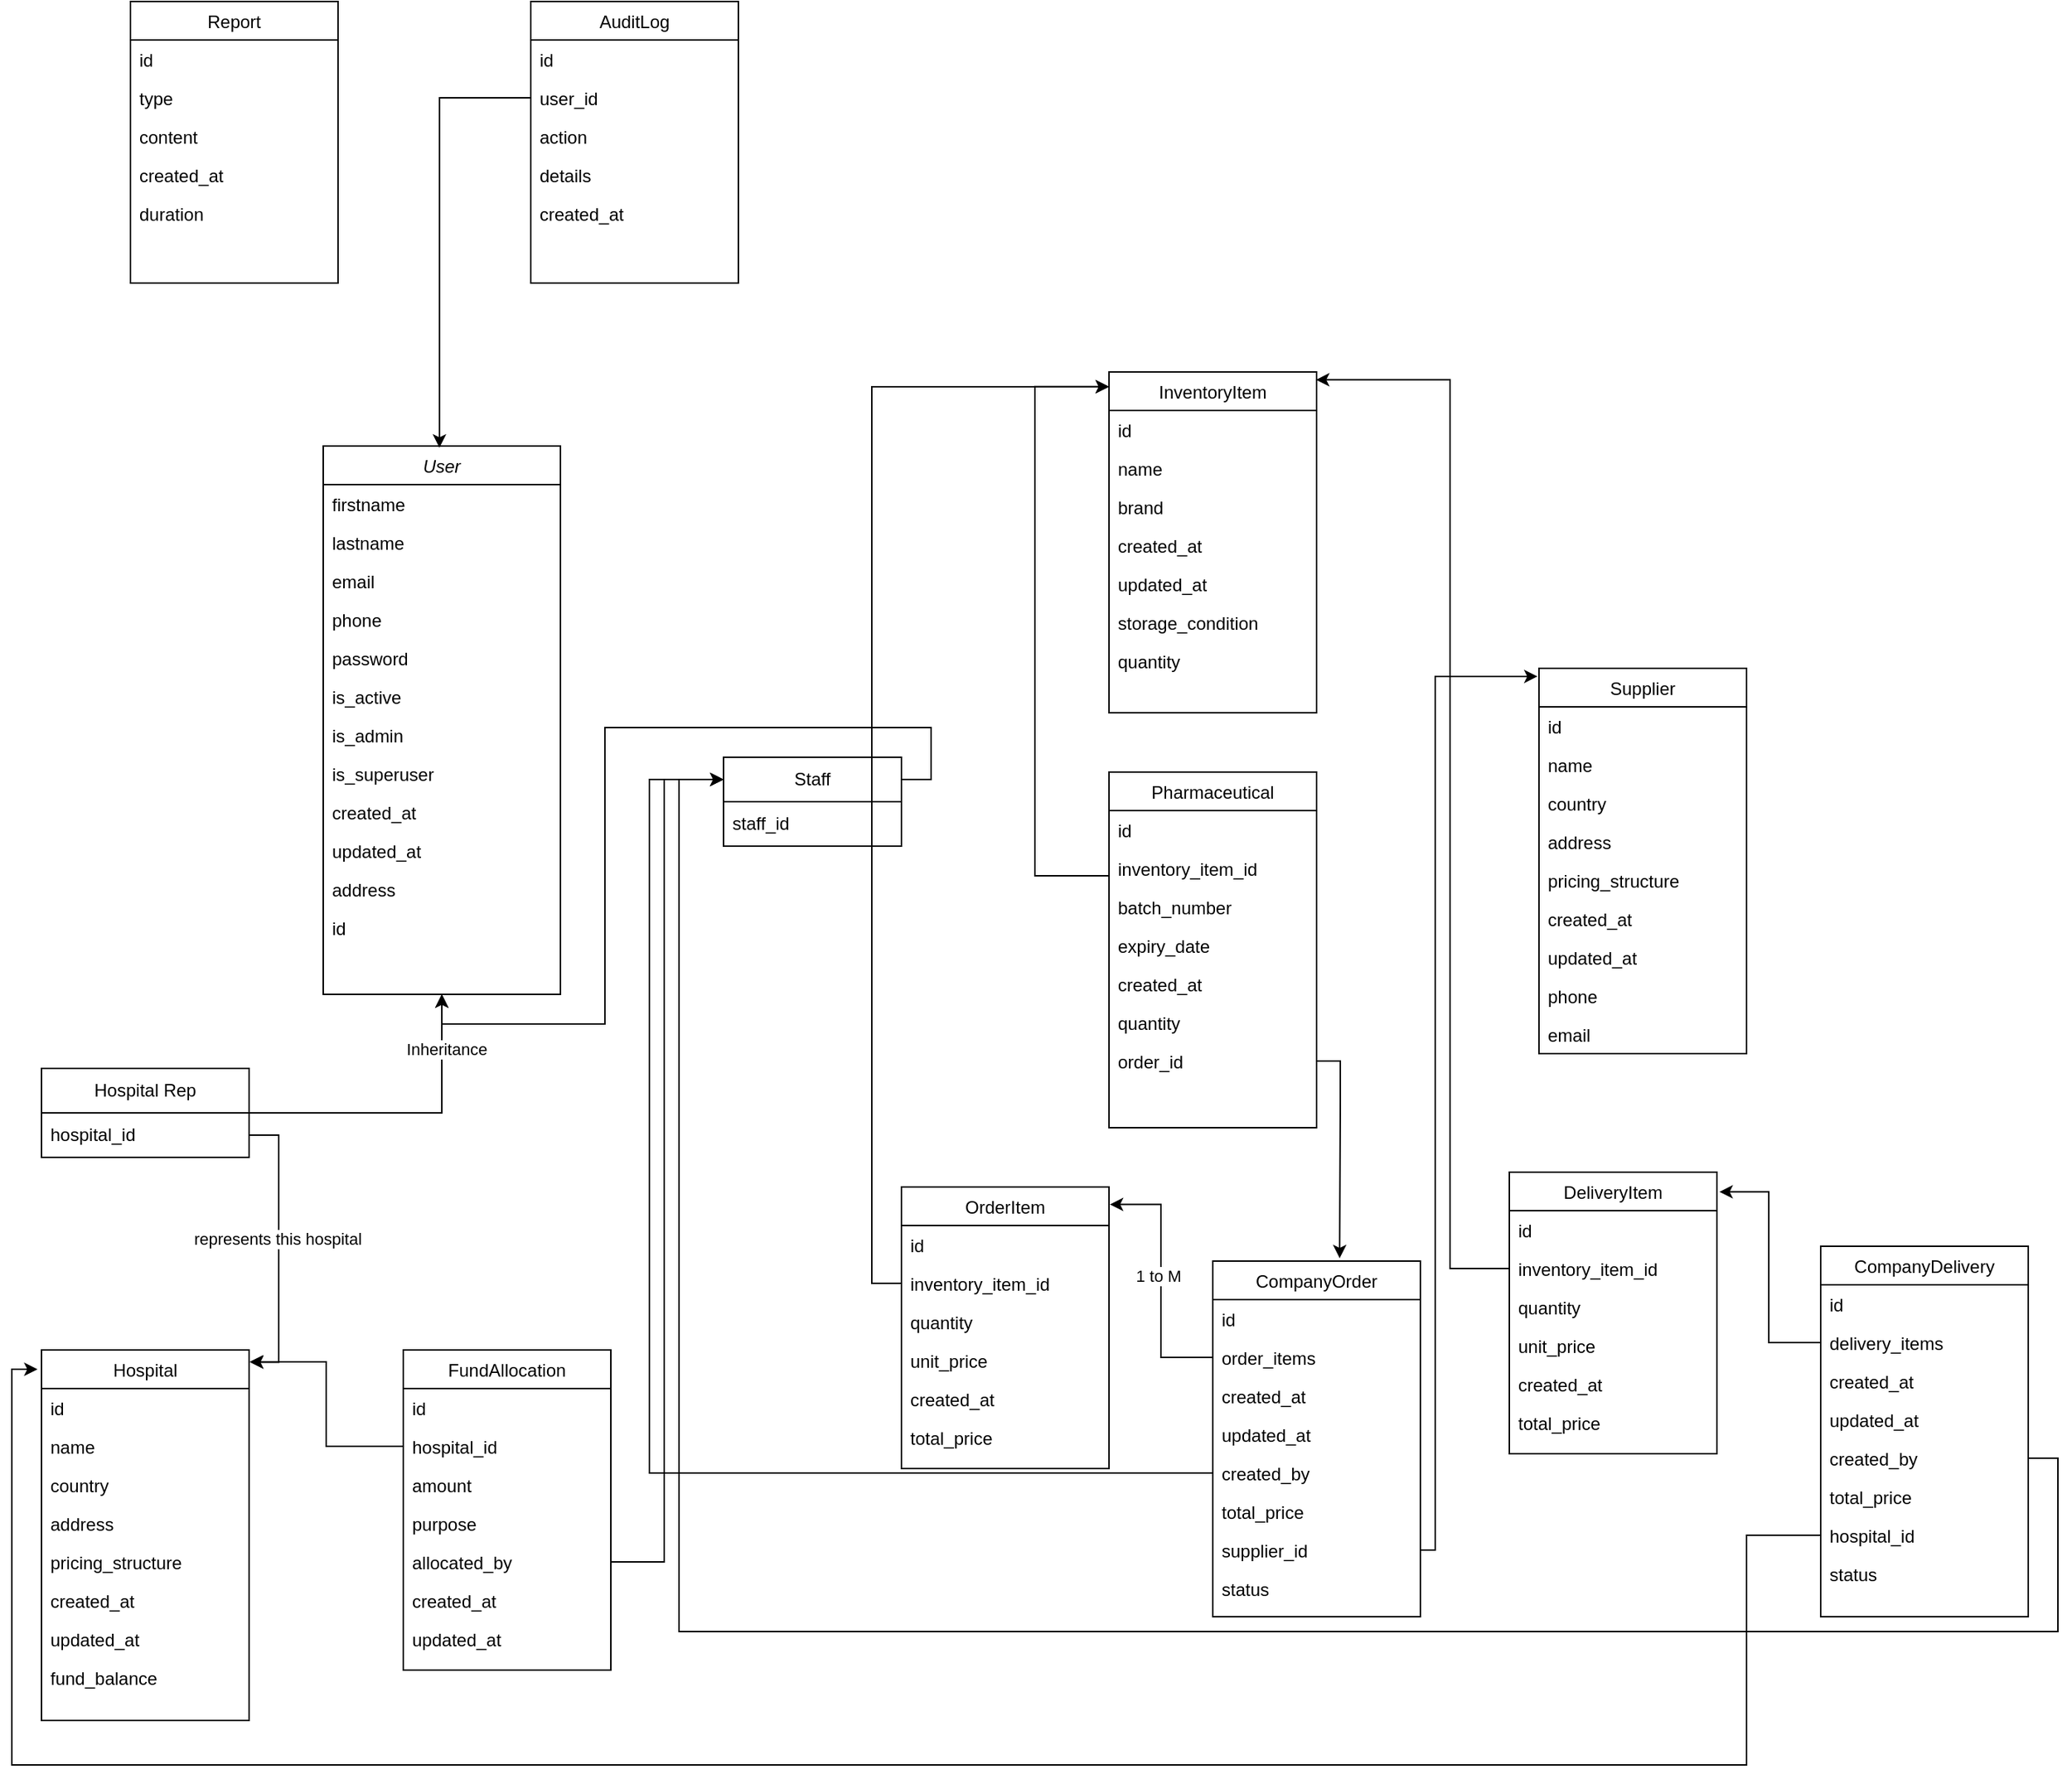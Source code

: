 <mxfile version="24.9.0">
  <diagram id="C5RBs43oDa-KdzZeNtuy" name="Page-1">
    <mxGraphModel dx="1553" dy="1991" grid="1" gridSize="10" guides="1" tooltips="1" connect="1" arrows="1" fold="1" page="1" pageScale="1" pageWidth="827" pageHeight="1169" math="0" shadow="0">
      <root>
        <mxCell id="WIyWlLk6GJQsqaUBKTNV-0" />
        <mxCell id="WIyWlLk6GJQsqaUBKTNV-1" parent="WIyWlLk6GJQsqaUBKTNV-0" />
        <mxCell id="zkfFHV4jXpPFQw0GAbJ--0" value="User" style="swimlane;fontStyle=2;align=center;verticalAlign=top;childLayout=stackLayout;horizontal=1;startSize=26;horizontalStack=0;resizeParent=1;resizeLast=0;collapsible=1;marginBottom=0;rounded=0;shadow=0;strokeWidth=1;" parent="WIyWlLk6GJQsqaUBKTNV-1" vertex="1">
          <mxGeometry x="370" y="-360" width="160" height="370" as="geometry">
            <mxRectangle x="230" y="140" width="160" height="26" as="alternateBounds" />
          </mxGeometry>
        </mxCell>
        <mxCell id="zkfFHV4jXpPFQw0GAbJ--1" value="firstname" style="text;align=left;verticalAlign=top;spacingLeft=4;spacingRight=4;overflow=hidden;rotatable=0;points=[[0,0.5],[1,0.5]];portConstraint=eastwest;" parent="zkfFHV4jXpPFQw0GAbJ--0" vertex="1">
          <mxGeometry y="26" width="160" height="26" as="geometry" />
        </mxCell>
        <mxCell id="zkfFHV4jXpPFQw0GAbJ--2" value="lastname" style="text;align=left;verticalAlign=top;spacingLeft=4;spacingRight=4;overflow=hidden;rotatable=0;points=[[0,0.5],[1,0.5]];portConstraint=eastwest;rounded=0;shadow=0;html=0;" parent="zkfFHV4jXpPFQw0GAbJ--0" vertex="1">
          <mxGeometry y="52" width="160" height="26" as="geometry" />
        </mxCell>
        <mxCell id="zkfFHV4jXpPFQw0GAbJ--3" value="email" style="text;align=left;verticalAlign=top;spacingLeft=4;spacingRight=4;overflow=hidden;rotatable=0;points=[[0,0.5],[1,0.5]];portConstraint=eastwest;rounded=0;shadow=0;html=0;" parent="zkfFHV4jXpPFQw0GAbJ--0" vertex="1">
          <mxGeometry y="78" width="160" height="26" as="geometry" />
        </mxCell>
        <mxCell id="GmYLh1S7JFa_gdIzrRQN-11" value="phone" style="text;align=left;verticalAlign=top;spacingLeft=4;spacingRight=4;overflow=hidden;rotatable=0;points=[[0,0.5],[1,0.5]];portConstraint=eastwest;rounded=0;shadow=0;html=0;" vertex="1" parent="zkfFHV4jXpPFQw0GAbJ--0">
          <mxGeometry y="104" width="160" height="26" as="geometry" />
        </mxCell>
        <mxCell id="GmYLh1S7JFa_gdIzrRQN-12" value="password" style="text;align=left;verticalAlign=top;spacingLeft=4;spacingRight=4;overflow=hidden;rotatable=0;points=[[0,0.5],[1,0.5]];portConstraint=eastwest;rounded=0;shadow=0;html=0;" vertex="1" parent="zkfFHV4jXpPFQw0GAbJ--0">
          <mxGeometry y="130" width="160" height="26" as="geometry" />
        </mxCell>
        <mxCell id="GmYLh1S7JFa_gdIzrRQN-13" value="is_active" style="text;align=left;verticalAlign=top;spacingLeft=4;spacingRight=4;overflow=hidden;rotatable=0;points=[[0,0.5],[1,0.5]];portConstraint=eastwest;rounded=0;shadow=0;html=0;" vertex="1" parent="zkfFHV4jXpPFQw0GAbJ--0">
          <mxGeometry y="156" width="160" height="26" as="geometry" />
        </mxCell>
        <mxCell id="GmYLh1S7JFa_gdIzrRQN-14" value="is_admin" style="text;align=left;verticalAlign=top;spacingLeft=4;spacingRight=4;overflow=hidden;rotatable=0;points=[[0,0.5],[1,0.5]];portConstraint=eastwest;rounded=0;shadow=0;html=0;" vertex="1" parent="zkfFHV4jXpPFQw0GAbJ--0">
          <mxGeometry y="182" width="160" height="26" as="geometry" />
        </mxCell>
        <mxCell id="GmYLh1S7JFa_gdIzrRQN-15" value="is_superuser" style="text;align=left;verticalAlign=top;spacingLeft=4;spacingRight=4;overflow=hidden;rotatable=0;points=[[0,0.5],[1,0.5]];portConstraint=eastwest;rounded=0;shadow=0;html=0;" vertex="1" parent="zkfFHV4jXpPFQw0GAbJ--0">
          <mxGeometry y="208" width="160" height="26" as="geometry" />
        </mxCell>
        <mxCell id="GmYLh1S7JFa_gdIzrRQN-16" value="created_at" style="text;align=left;verticalAlign=top;spacingLeft=4;spacingRight=4;overflow=hidden;rotatable=0;points=[[0,0.5],[1,0.5]];portConstraint=eastwest;rounded=0;shadow=0;html=0;" vertex="1" parent="zkfFHV4jXpPFQw0GAbJ--0">
          <mxGeometry y="234" width="160" height="26" as="geometry" />
        </mxCell>
        <mxCell id="GmYLh1S7JFa_gdIzrRQN-17" value="updated_at" style="text;align=left;verticalAlign=top;spacingLeft=4;spacingRight=4;overflow=hidden;rotatable=0;points=[[0,0.5],[1,0.5]];portConstraint=eastwest;rounded=0;shadow=0;html=0;" vertex="1" parent="zkfFHV4jXpPFQw0GAbJ--0">
          <mxGeometry y="260" width="160" height="26" as="geometry" />
        </mxCell>
        <mxCell id="GmYLh1S7JFa_gdIzrRQN-23" value="address" style="text;align=left;verticalAlign=top;spacingLeft=4;spacingRight=4;overflow=hidden;rotatable=0;points=[[0,0.5],[1,0.5]];portConstraint=eastwest;rounded=0;shadow=0;html=0;" vertex="1" parent="zkfFHV4jXpPFQw0GAbJ--0">
          <mxGeometry y="286" width="160" height="26" as="geometry" />
        </mxCell>
        <mxCell id="GmYLh1S7JFa_gdIzrRQN-28" value="id" style="text;align=left;verticalAlign=top;spacingLeft=4;spacingRight=4;overflow=hidden;rotatable=0;points=[[0,0.5],[1,0.5]];portConstraint=eastwest;rounded=0;shadow=0;html=0;" vertex="1" parent="zkfFHV4jXpPFQw0GAbJ--0">
          <mxGeometry y="312" width="160" height="26" as="geometry" />
        </mxCell>
        <mxCell id="zkfFHV4jXpPFQw0GAbJ--17" value="Hospital" style="swimlane;fontStyle=0;align=center;verticalAlign=top;childLayout=stackLayout;horizontal=1;startSize=26;horizontalStack=0;resizeParent=1;resizeLast=0;collapsible=1;marginBottom=0;rounded=0;shadow=0;strokeWidth=1;" parent="WIyWlLk6GJQsqaUBKTNV-1" vertex="1">
          <mxGeometry x="180" y="250" width="140" height="250" as="geometry">
            <mxRectangle x="550" y="140" width="160" height="26" as="alternateBounds" />
          </mxGeometry>
        </mxCell>
        <mxCell id="zkfFHV4jXpPFQw0GAbJ--18" value="id" style="text;align=left;verticalAlign=top;spacingLeft=4;spacingRight=4;overflow=hidden;rotatable=0;points=[[0,0.5],[1,0.5]];portConstraint=eastwest;" parent="zkfFHV4jXpPFQw0GAbJ--17" vertex="1">
          <mxGeometry y="26" width="140" height="26" as="geometry" />
        </mxCell>
        <mxCell id="zkfFHV4jXpPFQw0GAbJ--19" value="name" style="text;align=left;verticalAlign=top;spacingLeft=4;spacingRight=4;overflow=hidden;rotatable=0;points=[[0,0.5],[1,0.5]];portConstraint=eastwest;rounded=0;shadow=0;html=0;" parent="zkfFHV4jXpPFQw0GAbJ--17" vertex="1">
          <mxGeometry y="52" width="140" height="26" as="geometry" />
        </mxCell>
        <mxCell id="zkfFHV4jXpPFQw0GAbJ--20" value="country" style="text;align=left;verticalAlign=top;spacingLeft=4;spacingRight=4;overflow=hidden;rotatable=0;points=[[0,0.5],[1,0.5]];portConstraint=eastwest;rounded=0;shadow=0;html=0;" parent="zkfFHV4jXpPFQw0GAbJ--17" vertex="1">
          <mxGeometry y="78" width="140" height="26" as="geometry" />
        </mxCell>
        <mxCell id="zkfFHV4jXpPFQw0GAbJ--21" value="address" style="text;align=left;verticalAlign=top;spacingLeft=4;spacingRight=4;overflow=hidden;rotatable=0;points=[[0,0.5],[1,0.5]];portConstraint=eastwest;rounded=0;shadow=0;html=0;" parent="zkfFHV4jXpPFQw0GAbJ--17" vertex="1">
          <mxGeometry y="104" width="140" height="26" as="geometry" />
        </mxCell>
        <mxCell id="zkfFHV4jXpPFQw0GAbJ--22" value="pricing_structure" style="text;align=left;verticalAlign=top;spacingLeft=4;spacingRight=4;overflow=hidden;rotatable=0;points=[[0,0.5],[1,0.5]];portConstraint=eastwest;rounded=0;shadow=0;html=0;" parent="zkfFHV4jXpPFQw0GAbJ--17" vertex="1">
          <mxGeometry y="130" width="140" height="26" as="geometry" />
        </mxCell>
        <mxCell id="GmYLh1S7JFa_gdIzrRQN-30" value="created_at" style="text;align=left;verticalAlign=top;spacingLeft=4;spacingRight=4;overflow=hidden;rotatable=0;points=[[0,0.5],[1,0.5]];portConstraint=eastwest;rounded=0;shadow=0;html=0;" vertex="1" parent="zkfFHV4jXpPFQw0GAbJ--17">
          <mxGeometry y="156" width="140" height="26" as="geometry" />
        </mxCell>
        <mxCell id="GmYLh1S7JFa_gdIzrRQN-31" value="updated_at" style="text;align=left;verticalAlign=top;spacingLeft=4;spacingRight=4;overflow=hidden;rotatable=0;points=[[0,0.5],[1,0.5]];portConstraint=eastwest;rounded=0;shadow=0;html=0;" vertex="1" parent="zkfFHV4jXpPFQw0GAbJ--17">
          <mxGeometry y="182" width="140" height="26" as="geometry" />
        </mxCell>
        <mxCell id="GmYLh1S7JFa_gdIzrRQN-71" value="fund_balance" style="text;align=left;verticalAlign=top;spacingLeft=4;spacingRight=4;overflow=hidden;rotatable=0;points=[[0,0.5],[1,0.5]];portConstraint=eastwest;rounded=0;shadow=0;html=0;" vertex="1" parent="zkfFHV4jXpPFQw0GAbJ--17">
          <mxGeometry y="208" width="140" height="26" as="geometry" />
        </mxCell>
        <mxCell id="GmYLh1S7JFa_gdIzrRQN-25" style="edgeStyle=orthogonalEdgeStyle;rounded=0;orthogonalLoop=1;jettySize=auto;html=1;entryX=0.5;entryY=1;entryDx=0;entryDy=0;" edge="1" parent="WIyWlLk6GJQsqaUBKTNV-1" source="GmYLh1S7JFa_gdIzrRQN-19" target="zkfFHV4jXpPFQw0GAbJ--0">
          <mxGeometry relative="1" as="geometry" />
        </mxCell>
        <mxCell id="GmYLh1S7JFa_gdIzrRQN-154" value="Inheritance" style="edgeLabel;html=1;align=center;verticalAlign=middle;resizable=0;points=[];" vertex="1" connectable="0" parent="GmYLh1S7JFa_gdIzrRQN-25">
          <mxGeometry x="0.648" y="-3" relative="1" as="geometry">
            <mxPoint as="offset" />
          </mxGeometry>
        </mxCell>
        <mxCell id="GmYLh1S7JFa_gdIzrRQN-19" value="Hospital Rep" style="swimlane;fontStyle=0;childLayout=stackLayout;horizontal=1;startSize=30;horizontalStack=0;resizeParent=1;resizeParentMax=0;resizeLast=0;collapsible=1;marginBottom=0;whiteSpace=wrap;html=1;" vertex="1" parent="WIyWlLk6GJQsqaUBKTNV-1">
          <mxGeometry x="180" y="60" width="140" height="60" as="geometry" />
        </mxCell>
        <mxCell id="GmYLh1S7JFa_gdIzrRQN-20" value="hospital_id" style="text;strokeColor=none;fillColor=none;align=left;verticalAlign=middle;spacingLeft=4;spacingRight=4;overflow=hidden;points=[[0,0.5],[1,0.5]];portConstraint=eastwest;rotatable=0;whiteSpace=wrap;html=1;" vertex="1" parent="GmYLh1S7JFa_gdIzrRQN-19">
          <mxGeometry y="30" width="140" height="30" as="geometry" />
        </mxCell>
        <mxCell id="GmYLh1S7JFa_gdIzrRQN-26" value="Staff" style="swimlane;fontStyle=0;childLayout=stackLayout;horizontal=1;startSize=30;horizontalStack=0;resizeParent=1;resizeParentMax=0;resizeLast=0;collapsible=1;marginBottom=0;whiteSpace=wrap;html=1;direction=east;" vertex="1" parent="WIyWlLk6GJQsqaUBKTNV-1">
          <mxGeometry x="640" y="-150" width="120" height="60" as="geometry" />
        </mxCell>
        <mxCell id="GmYLh1S7JFa_gdIzrRQN-27" value="staff_id" style="text;strokeColor=none;fillColor=none;align=left;verticalAlign=middle;spacingLeft=4;spacingRight=4;overflow=hidden;points=[[0,0.5],[1,0.5]];portConstraint=eastwest;rotatable=0;whiteSpace=wrap;html=1;" vertex="1" parent="GmYLh1S7JFa_gdIzrRQN-26">
          <mxGeometry y="30" width="120" height="30" as="geometry" />
        </mxCell>
        <mxCell id="GmYLh1S7JFa_gdIzrRQN-29" style="edgeStyle=orthogonalEdgeStyle;rounded=0;orthogonalLoop=1;jettySize=auto;html=1;entryX=0.5;entryY=1;entryDx=0;entryDy=0;exitX=1;exitY=0.25;exitDx=0;exitDy=0;" edge="1" parent="WIyWlLk6GJQsqaUBKTNV-1" source="GmYLh1S7JFa_gdIzrRQN-26" target="zkfFHV4jXpPFQw0GAbJ--0">
          <mxGeometry relative="1" as="geometry">
            <Array as="points">
              <mxPoint x="780" y="-135" />
              <mxPoint x="780" y="-170" />
              <mxPoint x="560" y="-170" />
              <mxPoint x="560" y="30" />
              <mxPoint x="450" y="30" />
            </Array>
          </mxGeometry>
        </mxCell>
        <mxCell id="GmYLh1S7JFa_gdIzrRQN-32" style="edgeStyle=orthogonalEdgeStyle;rounded=0;orthogonalLoop=1;jettySize=auto;html=1;exitX=1;exitY=0.5;exitDx=0;exitDy=0;entryX=1.005;entryY=0.033;entryDx=0;entryDy=0;entryPerimeter=0;" edge="1" parent="WIyWlLk6GJQsqaUBKTNV-1" source="GmYLh1S7JFa_gdIzrRQN-20" target="zkfFHV4jXpPFQw0GAbJ--17">
          <mxGeometry relative="1" as="geometry" />
        </mxCell>
        <mxCell id="GmYLh1S7JFa_gdIzrRQN-33" value="represents this hospital" style="edgeLabel;html=1;align=center;verticalAlign=middle;resizable=0;points=[];" vertex="1" connectable="0" parent="GmYLh1S7JFa_gdIzrRQN-32">
          <mxGeometry x="-0.073" y="-1" relative="1" as="geometry">
            <mxPoint as="offset" />
          </mxGeometry>
        </mxCell>
        <mxCell id="GmYLh1S7JFa_gdIzrRQN-34" value="Supplier" style="swimlane;fontStyle=0;align=center;verticalAlign=top;childLayout=stackLayout;horizontal=1;startSize=26;horizontalStack=0;resizeParent=1;resizeLast=0;collapsible=1;marginBottom=0;rounded=0;shadow=0;strokeWidth=1;" vertex="1" parent="WIyWlLk6GJQsqaUBKTNV-1">
          <mxGeometry x="1190" y="-210" width="140" height="260" as="geometry">
            <mxRectangle x="550" y="140" width="160" height="26" as="alternateBounds" />
          </mxGeometry>
        </mxCell>
        <mxCell id="GmYLh1S7JFa_gdIzrRQN-35" value="id" style="text;align=left;verticalAlign=top;spacingLeft=4;spacingRight=4;overflow=hidden;rotatable=0;points=[[0,0.5],[1,0.5]];portConstraint=eastwest;" vertex="1" parent="GmYLh1S7JFa_gdIzrRQN-34">
          <mxGeometry y="26" width="140" height="26" as="geometry" />
        </mxCell>
        <mxCell id="GmYLh1S7JFa_gdIzrRQN-36" value="name" style="text;align=left;verticalAlign=top;spacingLeft=4;spacingRight=4;overflow=hidden;rotatable=0;points=[[0,0.5],[1,0.5]];portConstraint=eastwest;rounded=0;shadow=0;html=0;" vertex="1" parent="GmYLh1S7JFa_gdIzrRQN-34">
          <mxGeometry y="52" width="140" height="26" as="geometry" />
        </mxCell>
        <mxCell id="GmYLh1S7JFa_gdIzrRQN-37" value="country" style="text;align=left;verticalAlign=top;spacingLeft=4;spacingRight=4;overflow=hidden;rotatable=0;points=[[0,0.5],[1,0.5]];portConstraint=eastwest;rounded=0;shadow=0;html=0;" vertex="1" parent="GmYLh1S7JFa_gdIzrRQN-34">
          <mxGeometry y="78" width="140" height="26" as="geometry" />
        </mxCell>
        <mxCell id="GmYLh1S7JFa_gdIzrRQN-38" value="address" style="text;align=left;verticalAlign=top;spacingLeft=4;spacingRight=4;overflow=hidden;rotatable=0;points=[[0,0.5],[1,0.5]];portConstraint=eastwest;rounded=0;shadow=0;html=0;" vertex="1" parent="GmYLh1S7JFa_gdIzrRQN-34">
          <mxGeometry y="104" width="140" height="26" as="geometry" />
        </mxCell>
        <mxCell id="GmYLh1S7JFa_gdIzrRQN-39" value="pricing_structure" style="text;align=left;verticalAlign=top;spacingLeft=4;spacingRight=4;overflow=hidden;rotatable=0;points=[[0,0.5],[1,0.5]];portConstraint=eastwest;rounded=0;shadow=0;html=0;" vertex="1" parent="GmYLh1S7JFa_gdIzrRQN-34">
          <mxGeometry y="130" width="140" height="26" as="geometry" />
        </mxCell>
        <mxCell id="GmYLh1S7JFa_gdIzrRQN-40" value="created_at" style="text;align=left;verticalAlign=top;spacingLeft=4;spacingRight=4;overflow=hidden;rotatable=0;points=[[0,0.5],[1,0.5]];portConstraint=eastwest;rounded=0;shadow=0;html=0;" vertex="1" parent="GmYLh1S7JFa_gdIzrRQN-34">
          <mxGeometry y="156" width="140" height="26" as="geometry" />
        </mxCell>
        <mxCell id="GmYLh1S7JFa_gdIzrRQN-41" value="updated_at" style="text;align=left;verticalAlign=top;spacingLeft=4;spacingRight=4;overflow=hidden;rotatable=0;points=[[0,0.5],[1,0.5]];portConstraint=eastwest;rounded=0;shadow=0;html=0;" vertex="1" parent="GmYLh1S7JFa_gdIzrRQN-34">
          <mxGeometry y="182" width="140" height="26" as="geometry" />
        </mxCell>
        <mxCell id="GmYLh1S7JFa_gdIzrRQN-42" value="phone" style="text;align=left;verticalAlign=top;spacingLeft=4;spacingRight=4;overflow=hidden;rotatable=0;points=[[0,0.5],[1,0.5]];portConstraint=eastwest;rounded=0;shadow=0;html=0;" vertex="1" parent="GmYLh1S7JFa_gdIzrRQN-34">
          <mxGeometry y="208" width="140" height="26" as="geometry" />
        </mxCell>
        <mxCell id="GmYLh1S7JFa_gdIzrRQN-43" value="email" style="text;align=left;verticalAlign=top;spacingLeft=4;spacingRight=4;overflow=hidden;rotatable=0;points=[[0,0.5],[1,0.5]];portConstraint=eastwest;rounded=0;shadow=0;html=0;" vertex="1" parent="GmYLh1S7JFa_gdIzrRQN-34">
          <mxGeometry y="234" width="140" height="26" as="geometry" />
        </mxCell>
        <mxCell id="GmYLh1S7JFa_gdIzrRQN-44" value="InventoryItem" style="swimlane;fontStyle=0;align=center;verticalAlign=top;childLayout=stackLayout;horizontal=1;startSize=26;horizontalStack=0;resizeParent=1;resizeLast=0;collapsible=1;marginBottom=0;rounded=0;shadow=0;strokeWidth=1;" vertex="1" parent="WIyWlLk6GJQsqaUBKTNV-1">
          <mxGeometry x="900" y="-410" width="140" height="230" as="geometry">
            <mxRectangle x="550" y="140" width="160" height="26" as="alternateBounds" />
          </mxGeometry>
        </mxCell>
        <mxCell id="GmYLh1S7JFa_gdIzrRQN-45" value="id" style="text;align=left;verticalAlign=top;spacingLeft=4;spacingRight=4;overflow=hidden;rotatable=0;points=[[0,0.5],[1,0.5]];portConstraint=eastwest;" vertex="1" parent="GmYLh1S7JFa_gdIzrRQN-44">
          <mxGeometry y="26" width="140" height="26" as="geometry" />
        </mxCell>
        <mxCell id="GmYLh1S7JFa_gdIzrRQN-46" value="name" style="text;align=left;verticalAlign=top;spacingLeft=4;spacingRight=4;overflow=hidden;rotatable=0;points=[[0,0.5],[1,0.5]];portConstraint=eastwest;rounded=0;shadow=0;html=0;" vertex="1" parent="GmYLh1S7JFa_gdIzrRQN-44">
          <mxGeometry y="52" width="140" height="26" as="geometry" />
        </mxCell>
        <mxCell id="GmYLh1S7JFa_gdIzrRQN-47" value="brand" style="text;align=left;verticalAlign=top;spacingLeft=4;spacingRight=4;overflow=hidden;rotatable=0;points=[[0,0.5],[1,0.5]];portConstraint=eastwest;rounded=0;shadow=0;html=0;" vertex="1" parent="GmYLh1S7JFa_gdIzrRQN-44">
          <mxGeometry y="78" width="140" height="26" as="geometry" />
        </mxCell>
        <mxCell id="GmYLh1S7JFa_gdIzrRQN-50" value="created_at" style="text;align=left;verticalAlign=top;spacingLeft=4;spacingRight=4;overflow=hidden;rotatable=0;points=[[0,0.5],[1,0.5]];portConstraint=eastwest;rounded=0;shadow=0;html=0;" vertex="1" parent="GmYLh1S7JFa_gdIzrRQN-44">
          <mxGeometry y="104" width="140" height="26" as="geometry" />
        </mxCell>
        <mxCell id="GmYLh1S7JFa_gdIzrRQN-51" value="updated_at" style="text;align=left;verticalAlign=top;spacingLeft=4;spacingRight=4;overflow=hidden;rotatable=0;points=[[0,0.5],[1,0.5]];portConstraint=eastwest;rounded=0;shadow=0;html=0;" vertex="1" parent="GmYLh1S7JFa_gdIzrRQN-44">
          <mxGeometry y="130" width="140" height="26" as="geometry" />
        </mxCell>
        <mxCell id="GmYLh1S7JFa_gdIzrRQN-52" value="storage_condition" style="text;align=left;verticalAlign=top;spacingLeft=4;spacingRight=4;overflow=hidden;rotatable=0;points=[[0,0.5],[1,0.5]];portConstraint=eastwest;rounded=0;shadow=0;html=0;" vertex="1" parent="GmYLh1S7JFa_gdIzrRQN-44">
          <mxGeometry y="156" width="140" height="26" as="geometry" />
        </mxCell>
        <mxCell id="GmYLh1S7JFa_gdIzrRQN-53" value="quantity" style="text;align=left;verticalAlign=top;spacingLeft=4;spacingRight=4;overflow=hidden;rotatable=0;points=[[0,0.5],[1,0.5]];portConstraint=eastwest;rounded=0;shadow=0;html=0;" vertex="1" parent="GmYLh1S7JFa_gdIzrRQN-44">
          <mxGeometry y="182" width="140" height="26" as="geometry" />
        </mxCell>
        <mxCell id="GmYLh1S7JFa_gdIzrRQN-61" value="FundAllocation" style="swimlane;fontStyle=0;align=center;verticalAlign=top;childLayout=stackLayout;horizontal=1;startSize=26;horizontalStack=0;resizeParent=1;resizeLast=0;collapsible=1;marginBottom=0;rounded=0;shadow=0;strokeWidth=1;" vertex="1" parent="WIyWlLk6GJQsqaUBKTNV-1">
          <mxGeometry x="424" y="250" width="140" height="216" as="geometry">
            <mxRectangle x="550" y="140" width="160" height="26" as="alternateBounds" />
          </mxGeometry>
        </mxCell>
        <mxCell id="GmYLh1S7JFa_gdIzrRQN-62" value="id" style="text;align=left;verticalAlign=top;spacingLeft=4;spacingRight=4;overflow=hidden;rotatable=0;points=[[0,0.5],[1,0.5]];portConstraint=eastwest;" vertex="1" parent="GmYLh1S7JFa_gdIzrRQN-61">
          <mxGeometry y="26" width="140" height="26" as="geometry" />
        </mxCell>
        <mxCell id="GmYLh1S7JFa_gdIzrRQN-63" value="hospital_id" style="text;align=left;verticalAlign=top;spacingLeft=4;spacingRight=4;overflow=hidden;rotatable=0;points=[[0,0.5],[1,0.5]];portConstraint=eastwest;rounded=0;shadow=0;html=0;" vertex="1" parent="GmYLh1S7JFa_gdIzrRQN-61">
          <mxGeometry y="52" width="140" height="26" as="geometry" />
        </mxCell>
        <mxCell id="GmYLh1S7JFa_gdIzrRQN-64" value="amount" style="text;align=left;verticalAlign=top;spacingLeft=4;spacingRight=4;overflow=hidden;rotatable=0;points=[[0,0.5],[1,0.5]];portConstraint=eastwest;rounded=0;shadow=0;html=0;" vertex="1" parent="GmYLh1S7JFa_gdIzrRQN-61">
          <mxGeometry y="78" width="140" height="26" as="geometry" />
        </mxCell>
        <mxCell id="GmYLh1S7JFa_gdIzrRQN-65" value="purpose" style="text;align=left;verticalAlign=top;spacingLeft=4;spacingRight=4;overflow=hidden;rotatable=0;points=[[0,0.5],[1,0.5]];portConstraint=eastwest;rounded=0;shadow=0;html=0;" vertex="1" parent="GmYLh1S7JFa_gdIzrRQN-61">
          <mxGeometry y="104" width="140" height="26" as="geometry" />
        </mxCell>
        <mxCell id="GmYLh1S7JFa_gdIzrRQN-66" value="allocated_by" style="text;align=left;verticalAlign=top;spacingLeft=4;spacingRight=4;overflow=hidden;rotatable=0;points=[[0,0.5],[1,0.5]];portConstraint=eastwest;rounded=0;shadow=0;html=0;" vertex="1" parent="GmYLh1S7JFa_gdIzrRQN-61">
          <mxGeometry y="130" width="140" height="26" as="geometry" />
        </mxCell>
        <mxCell id="GmYLh1S7JFa_gdIzrRQN-67" value="created_at" style="text;align=left;verticalAlign=top;spacingLeft=4;spacingRight=4;overflow=hidden;rotatable=0;points=[[0,0.5],[1,0.5]];portConstraint=eastwest;rounded=0;shadow=0;html=0;" vertex="1" parent="GmYLh1S7JFa_gdIzrRQN-61">
          <mxGeometry y="156" width="140" height="26" as="geometry" />
        </mxCell>
        <mxCell id="GmYLh1S7JFa_gdIzrRQN-68" value="updated_at" style="text;align=left;verticalAlign=top;spacingLeft=4;spacingRight=4;overflow=hidden;rotatable=0;points=[[0,0.5],[1,0.5]];portConstraint=eastwest;rounded=0;shadow=0;html=0;" vertex="1" parent="GmYLh1S7JFa_gdIzrRQN-61">
          <mxGeometry y="182" width="140" height="26" as="geometry" />
        </mxCell>
        <mxCell id="GmYLh1S7JFa_gdIzrRQN-69" style="edgeStyle=orthogonalEdgeStyle;rounded=0;orthogonalLoop=1;jettySize=auto;html=1;entryX=1.003;entryY=0.032;entryDx=0;entryDy=0;entryPerimeter=0;" edge="1" parent="WIyWlLk6GJQsqaUBKTNV-1" source="GmYLh1S7JFa_gdIzrRQN-63" target="zkfFHV4jXpPFQw0GAbJ--17">
          <mxGeometry relative="1" as="geometry" />
        </mxCell>
        <mxCell id="GmYLh1S7JFa_gdIzrRQN-70" style="edgeStyle=orthogonalEdgeStyle;rounded=0;orthogonalLoop=1;jettySize=auto;html=1;entryX=0;entryY=0.25;entryDx=0;entryDy=0;" edge="1" parent="WIyWlLk6GJQsqaUBKTNV-1" source="GmYLh1S7JFa_gdIzrRQN-66" target="GmYLh1S7JFa_gdIzrRQN-26">
          <mxGeometry relative="1" as="geometry">
            <Array as="points">
              <mxPoint x="600" y="393" />
              <mxPoint x="600" y="-135" />
            </Array>
          </mxGeometry>
        </mxCell>
        <mxCell id="GmYLh1S7JFa_gdIzrRQN-72" value="Pharmaceutical" style="swimlane;fontStyle=0;align=center;verticalAlign=top;childLayout=stackLayout;horizontal=1;startSize=26;horizontalStack=0;resizeParent=1;resizeLast=0;collapsible=1;marginBottom=0;rounded=0;shadow=0;strokeWidth=1;" vertex="1" parent="WIyWlLk6GJQsqaUBKTNV-1">
          <mxGeometry x="900" y="-140" width="140" height="240" as="geometry">
            <mxRectangle x="550" y="140" width="160" height="26" as="alternateBounds" />
          </mxGeometry>
        </mxCell>
        <mxCell id="GmYLh1S7JFa_gdIzrRQN-73" value="id" style="text;align=left;verticalAlign=top;spacingLeft=4;spacingRight=4;overflow=hidden;rotatable=0;points=[[0,0.5],[1,0.5]];portConstraint=eastwest;" vertex="1" parent="GmYLh1S7JFa_gdIzrRQN-72">
          <mxGeometry y="26" width="140" height="26" as="geometry" />
        </mxCell>
        <mxCell id="GmYLh1S7JFa_gdIzrRQN-75" value="inventory_item_id" style="text;align=left;verticalAlign=top;spacingLeft=4;spacingRight=4;overflow=hidden;rotatable=0;points=[[0,0.5],[1,0.5]];portConstraint=eastwest;rounded=0;shadow=0;html=0;" vertex="1" parent="GmYLh1S7JFa_gdIzrRQN-72">
          <mxGeometry y="52" width="140" height="26" as="geometry" />
        </mxCell>
        <mxCell id="GmYLh1S7JFa_gdIzrRQN-76" value="batch_number" style="text;align=left;verticalAlign=top;spacingLeft=4;spacingRight=4;overflow=hidden;rotatable=0;points=[[0,0.5],[1,0.5]];portConstraint=eastwest;rounded=0;shadow=0;html=0;" vertex="1" parent="GmYLh1S7JFa_gdIzrRQN-72">
          <mxGeometry y="78" width="140" height="26" as="geometry" />
        </mxCell>
        <mxCell id="GmYLh1S7JFa_gdIzrRQN-77" value="expiry_date" style="text;align=left;verticalAlign=top;spacingLeft=4;spacingRight=4;overflow=hidden;rotatable=0;points=[[0,0.5],[1,0.5]];portConstraint=eastwest;rounded=0;shadow=0;html=0;" vertex="1" parent="GmYLh1S7JFa_gdIzrRQN-72">
          <mxGeometry y="104" width="140" height="26" as="geometry" />
        </mxCell>
        <mxCell id="GmYLh1S7JFa_gdIzrRQN-78" value="created_at" style="text;align=left;verticalAlign=top;spacingLeft=4;spacingRight=4;overflow=hidden;rotatable=0;points=[[0,0.5],[1,0.5]];portConstraint=eastwest;rounded=0;shadow=0;html=0;" vertex="1" parent="GmYLh1S7JFa_gdIzrRQN-72">
          <mxGeometry y="130" width="140" height="26" as="geometry" />
        </mxCell>
        <mxCell id="GmYLh1S7JFa_gdIzrRQN-81" value="quantity" style="text;align=left;verticalAlign=top;spacingLeft=4;spacingRight=4;overflow=hidden;rotatable=0;points=[[0,0.5],[1,0.5]];portConstraint=eastwest;rounded=0;shadow=0;html=0;" vertex="1" parent="GmYLh1S7JFa_gdIzrRQN-72">
          <mxGeometry y="156" width="140" height="26" as="geometry" />
        </mxCell>
        <mxCell id="GmYLh1S7JFa_gdIzrRQN-105" value="order_id" style="text;align=left;verticalAlign=top;spacingLeft=4;spacingRight=4;overflow=hidden;rotatable=0;points=[[0,0.5],[1,0.5]];portConstraint=eastwest;rounded=0;shadow=0;html=0;" vertex="1" parent="GmYLh1S7JFa_gdIzrRQN-72">
          <mxGeometry y="182" width="140" height="26" as="geometry" />
        </mxCell>
        <mxCell id="GmYLh1S7JFa_gdIzrRQN-86" style="edgeStyle=orthogonalEdgeStyle;rounded=0;orthogonalLoop=1;jettySize=auto;html=1;entryX=0;entryY=0.043;entryDx=0;entryDy=0;entryPerimeter=0;" edge="1" parent="WIyWlLk6GJQsqaUBKTNV-1" target="GmYLh1S7JFa_gdIzrRQN-44">
          <mxGeometry relative="1" as="geometry">
            <mxPoint x="900" y="-66.19" as="sourcePoint" />
            <mxPoint x="895.24" y="-399.98" as="targetPoint" />
            <Array as="points">
              <mxPoint x="900" y="-70" />
              <mxPoint x="850" y="-70" />
              <mxPoint x="850" y="-400" />
            </Array>
          </mxGeometry>
        </mxCell>
        <mxCell id="GmYLh1S7JFa_gdIzrRQN-87" value="CompanyOrder" style="swimlane;fontStyle=0;align=center;verticalAlign=top;childLayout=stackLayout;horizontal=1;startSize=26;horizontalStack=0;resizeParent=1;resizeLast=0;collapsible=1;marginBottom=0;rounded=0;shadow=0;strokeWidth=1;" vertex="1" parent="WIyWlLk6GJQsqaUBKTNV-1">
          <mxGeometry x="970" y="190" width="140" height="240" as="geometry">
            <mxRectangle x="550" y="140" width="160" height="26" as="alternateBounds" />
          </mxGeometry>
        </mxCell>
        <mxCell id="GmYLh1S7JFa_gdIzrRQN-88" value="id" style="text;align=left;verticalAlign=top;spacingLeft=4;spacingRight=4;overflow=hidden;rotatable=0;points=[[0,0.5],[1,0.5]];portConstraint=eastwest;" vertex="1" parent="GmYLh1S7JFa_gdIzrRQN-87">
          <mxGeometry y="26" width="140" height="26" as="geometry" />
        </mxCell>
        <mxCell id="GmYLh1S7JFa_gdIzrRQN-90" value="order_items" style="text;align=left;verticalAlign=top;spacingLeft=4;spacingRight=4;overflow=hidden;rotatable=0;points=[[0,0.5],[1,0.5]];portConstraint=eastwest;rounded=0;shadow=0;html=0;" vertex="1" parent="GmYLh1S7JFa_gdIzrRQN-87">
          <mxGeometry y="52" width="140" height="26" as="geometry" />
        </mxCell>
        <mxCell id="GmYLh1S7JFa_gdIzrRQN-92" value="created_at" style="text;align=left;verticalAlign=top;spacingLeft=4;spacingRight=4;overflow=hidden;rotatable=0;points=[[0,0.5],[1,0.5]];portConstraint=eastwest;rounded=0;shadow=0;html=0;" vertex="1" parent="GmYLh1S7JFa_gdIzrRQN-87">
          <mxGeometry y="78" width="140" height="26" as="geometry" />
        </mxCell>
        <mxCell id="GmYLh1S7JFa_gdIzrRQN-93" value="updated_at" style="text;align=left;verticalAlign=top;spacingLeft=4;spacingRight=4;overflow=hidden;rotatable=0;points=[[0,0.5],[1,0.5]];portConstraint=eastwest;rounded=0;shadow=0;html=0;" vertex="1" parent="GmYLh1S7JFa_gdIzrRQN-87">
          <mxGeometry y="104" width="140" height="26" as="geometry" />
        </mxCell>
        <mxCell id="GmYLh1S7JFa_gdIzrRQN-95" value="created_by" style="text;align=left;verticalAlign=top;spacingLeft=4;spacingRight=4;overflow=hidden;rotatable=0;points=[[0,0.5],[1,0.5]];portConstraint=eastwest;rounded=0;shadow=0;html=0;" vertex="1" parent="GmYLh1S7JFa_gdIzrRQN-87">
          <mxGeometry y="130" width="140" height="26" as="geometry" />
        </mxCell>
        <mxCell id="GmYLh1S7JFa_gdIzrRQN-113" value="total_price" style="text;align=left;verticalAlign=top;spacingLeft=4;spacingRight=4;overflow=hidden;rotatable=0;points=[[0,0.5],[1,0.5]];portConstraint=eastwest;rounded=0;shadow=0;html=0;" vertex="1" parent="GmYLh1S7JFa_gdIzrRQN-87">
          <mxGeometry y="156" width="140" height="26" as="geometry" />
        </mxCell>
        <mxCell id="GmYLh1S7JFa_gdIzrRQN-144" value="supplier_id" style="text;align=left;verticalAlign=top;spacingLeft=4;spacingRight=4;overflow=hidden;rotatable=0;points=[[0,0.5],[1,0.5]];portConstraint=eastwest;rounded=0;shadow=0;html=0;" vertex="1" parent="GmYLh1S7JFa_gdIzrRQN-87">
          <mxGeometry y="182" width="140" height="26" as="geometry" />
        </mxCell>
        <mxCell id="GmYLh1S7JFa_gdIzrRQN-150" value="status" style="text;align=left;verticalAlign=top;spacingLeft=4;spacingRight=4;overflow=hidden;rotatable=0;points=[[0,0.5],[1,0.5]];portConstraint=eastwest;rounded=0;shadow=0;html=0;" vertex="1" parent="GmYLh1S7JFa_gdIzrRQN-87">
          <mxGeometry y="208" width="140" height="26" as="geometry" />
        </mxCell>
        <mxCell id="GmYLh1S7JFa_gdIzrRQN-106" value="OrderItem" style="swimlane;fontStyle=0;align=center;verticalAlign=top;childLayout=stackLayout;horizontal=1;startSize=26;horizontalStack=0;resizeParent=1;resizeLast=0;collapsible=1;marginBottom=0;rounded=0;shadow=0;strokeWidth=1;" vertex="1" parent="WIyWlLk6GJQsqaUBKTNV-1">
          <mxGeometry x="760" y="140" width="140" height="190" as="geometry">
            <mxRectangle x="550" y="140" width="160" height="26" as="alternateBounds" />
          </mxGeometry>
        </mxCell>
        <mxCell id="GmYLh1S7JFa_gdIzrRQN-107" value="id" style="text;align=left;verticalAlign=top;spacingLeft=4;spacingRight=4;overflow=hidden;rotatable=0;points=[[0,0.5],[1,0.5]];portConstraint=eastwest;" vertex="1" parent="GmYLh1S7JFa_gdIzrRQN-106">
          <mxGeometry y="26" width="140" height="26" as="geometry" />
        </mxCell>
        <mxCell id="GmYLh1S7JFa_gdIzrRQN-108" value="inventory_item_id" style="text;align=left;verticalAlign=top;spacingLeft=4;spacingRight=4;overflow=hidden;rotatable=0;points=[[0,0.5],[1,0.5]];portConstraint=eastwest;rounded=0;shadow=0;html=0;" vertex="1" parent="GmYLh1S7JFa_gdIzrRQN-106">
          <mxGeometry y="52" width="140" height="26" as="geometry" />
        </mxCell>
        <mxCell id="GmYLh1S7JFa_gdIzrRQN-109" value="quantity" style="text;align=left;verticalAlign=top;spacingLeft=4;spacingRight=4;overflow=hidden;rotatable=0;points=[[0,0.5],[1,0.5]];portConstraint=eastwest;rounded=0;shadow=0;html=0;" vertex="1" parent="GmYLh1S7JFa_gdIzrRQN-106">
          <mxGeometry y="78" width="140" height="26" as="geometry" />
        </mxCell>
        <mxCell id="GmYLh1S7JFa_gdIzrRQN-110" value="unit_price" style="text;align=left;verticalAlign=top;spacingLeft=4;spacingRight=4;overflow=hidden;rotatable=0;points=[[0,0.5],[1,0.5]];portConstraint=eastwest;rounded=0;shadow=0;html=0;" vertex="1" parent="GmYLh1S7JFa_gdIzrRQN-106">
          <mxGeometry y="104" width="140" height="26" as="geometry" />
        </mxCell>
        <mxCell id="GmYLh1S7JFa_gdIzrRQN-111" value="created_at" style="text;align=left;verticalAlign=top;spacingLeft=4;spacingRight=4;overflow=hidden;rotatable=0;points=[[0,0.5],[1,0.5]];portConstraint=eastwest;rounded=0;shadow=0;html=0;" vertex="1" parent="GmYLh1S7JFa_gdIzrRQN-106">
          <mxGeometry y="130" width="140" height="26" as="geometry" />
        </mxCell>
        <mxCell id="GmYLh1S7JFa_gdIzrRQN-112" value="total_price" style="text;align=left;verticalAlign=top;spacingLeft=4;spacingRight=4;overflow=hidden;rotatable=0;points=[[0,0.5],[1,0.5]];portConstraint=eastwest;rounded=0;shadow=0;html=0;" vertex="1" parent="GmYLh1S7JFa_gdIzrRQN-106">
          <mxGeometry y="156" width="140" height="26" as="geometry" />
        </mxCell>
        <mxCell id="GmYLh1S7JFa_gdIzrRQN-123" style="edgeStyle=orthogonalEdgeStyle;rounded=0;orthogonalLoop=1;jettySize=auto;html=1;" edge="1" parent="WIyWlLk6GJQsqaUBKTNV-1" source="GmYLh1S7JFa_gdIzrRQN-108">
          <mxGeometry relative="1" as="geometry">
            <mxPoint x="900" y="-400" as="targetPoint" />
            <Array as="points">
              <mxPoint x="740" y="205" />
              <mxPoint x="740" y="-400" />
            </Array>
          </mxGeometry>
        </mxCell>
        <mxCell id="GmYLh1S7JFa_gdIzrRQN-126" style="edgeStyle=orthogonalEdgeStyle;rounded=0;orthogonalLoop=1;jettySize=auto;html=1;entryX=1.004;entryY=0.062;entryDx=0;entryDy=0;entryPerimeter=0;" edge="1" parent="WIyWlLk6GJQsqaUBKTNV-1" source="GmYLh1S7JFa_gdIzrRQN-90" target="GmYLh1S7JFa_gdIzrRQN-106">
          <mxGeometry relative="1" as="geometry" />
        </mxCell>
        <mxCell id="GmYLh1S7JFa_gdIzrRQN-127" value="1 to M" style="edgeLabel;html=1;align=center;verticalAlign=middle;resizable=0;points=[];" vertex="1" connectable="0" parent="GmYLh1S7JFa_gdIzrRQN-126">
          <mxGeometry x="0.048" y="2" relative="1" as="geometry">
            <mxPoint as="offset" />
          </mxGeometry>
        </mxCell>
        <mxCell id="GmYLh1S7JFa_gdIzrRQN-128" style="edgeStyle=orthogonalEdgeStyle;rounded=0;orthogonalLoop=1;jettySize=auto;html=1;entryX=0;entryY=0.25;entryDx=0;entryDy=0;" edge="1" parent="WIyWlLk6GJQsqaUBKTNV-1" source="GmYLh1S7JFa_gdIzrRQN-95" target="GmYLh1S7JFa_gdIzrRQN-26">
          <mxGeometry relative="1" as="geometry">
            <mxPoint x="620" y="-140" as="targetPoint" />
            <Array as="points">
              <mxPoint x="590" y="333" />
              <mxPoint x="590" y="-135" />
            </Array>
          </mxGeometry>
        </mxCell>
        <mxCell id="GmYLh1S7JFa_gdIzrRQN-129" style="edgeStyle=orthogonalEdgeStyle;rounded=0;orthogonalLoop=1;jettySize=auto;html=1;entryX=0.611;entryY=-0.008;entryDx=0;entryDy=0;entryPerimeter=0;" edge="1" parent="WIyWlLk6GJQsqaUBKTNV-1" source="GmYLh1S7JFa_gdIzrRQN-105" target="GmYLh1S7JFa_gdIzrRQN-87">
          <mxGeometry relative="1" as="geometry">
            <Array as="points">
              <mxPoint x="1056" y="55" />
              <mxPoint x="1056" y="81" />
              <mxPoint x="1056" y="81" />
            </Array>
          </mxGeometry>
        </mxCell>
        <mxCell id="GmYLh1S7JFa_gdIzrRQN-130" value="DeliveryItem" style="swimlane;fontStyle=0;align=center;verticalAlign=top;childLayout=stackLayout;horizontal=1;startSize=26;horizontalStack=0;resizeParent=1;resizeLast=0;collapsible=1;marginBottom=0;rounded=0;shadow=0;strokeWidth=1;" vertex="1" parent="WIyWlLk6GJQsqaUBKTNV-1">
          <mxGeometry x="1170" y="130" width="140" height="190" as="geometry">
            <mxRectangle x="550" y="140" width="160" height="26" as="alternateBounds" />
          </mxGeometry>
        </mxCell>
        <mxCell id="GmYLh1S7JFa_gdIzrRQN-131" value="id" style="text;align=left;verticalAlign=top;spacingLeft=4;spacingRight=4;overflow=hidden;rotatable=0;points=[[0,0.5],[1,0.5]];portConstraint=eastwest;" vertex="1" parent="GmYLh1S7JFa_gdIzrRQN-130">
          <mxGeometry y="26" width="140" height="26" as="geometry" />
        </mxCell>
        <mxCell id="GmYLh1S7JFa_gdIzrRQN-132" value="inventory_item_id" style="text;align=left;verticalAlign=top;spacingLeft=4;spacingRight=4;overflow=hidden;rotatable=0;points=[[0,0.5],[1,0.5]];portConstraint=eastwest;rounded=0;shadow=0;html=0;" vertex="1" parent="GmYLh1S7JFa_gdIzrRQN-130">
          <mxGeometry y="52" width="140" height="26" as="geometry" />
        </mxCell>
        <mxCell id="GmYLh1S7JFa_gdIzrRQN-133" value="quantity" style="text;align=left;verticalAlign=top;spacingLeft=4;spacingRight=4;overflow=hidden;rotatable=0;points=[[0,0.5],[1,0.5]];portConstraint=eastwest;rounded=0;shadow=0;html=0;" vertex="1" parent="GmYLh1S7JFa_gdIzrRQN-130">
          <mxGeometry y="78" width="140" height="26" as="geometry" />
        </mxCell>
        <mxCell id="GmYLh1S7JFa_gdIzrRQN-134" value="unit_price" style="text;align=left;verticalAlign=top;spacingLeft=4;spacingRight=4;overflow=hidden;rotatable=0;points=[[0,0.5],[1,0.5]];portConstraint=eastwest;rounded=0;shadow=0;html=0;" vertex="1" parent="GmYLh1S7JFa_gdIzrRQN-130">
          <mxGeometry y="104" width="140" height="26" as="geometry" />
        </mxCell>
        <mxCell id="GmYLh1S7JFa_gdIzrRQN-135" value="created_at" style="text;align=left;verticalAlign=top;spacingLeft=4;spacingRight=4;overflow=hidden;rotatable=0;points=[[0,0.5],[1,0.5]];portConstraint=eastwest;rounded=0;shadow=0;html=0;" vertex="1" parent="GmYLh1S7JFa_gdIzrRQN-130">
          <mxGeometry y="130" width="140" height="26" as="geometry" />
        </mxCell>
        <mxCell id="GmYLh1S7JFa_gdIzrRQN-136" value="total_price" style="text;align=left;verticalAlign=top;spacingLeft=4;spacingRight=4;overflow=hidden;rotatable=0;points=[[0,0.5],[1,0.5]];portConstraint=eastwest;rounded=0;shadow=0;html=0;" vertex="1" parent="GmYLh1S7JFa_gdIzrRQN-130">
          <mxGeometry y="156" width="140" height="26" as="geometry" />
        </mxCell>
        <mxCell id="GmYLh1S7JFa_gdIzrRQN-137" value="CompanyDelivery" style="swimlane;fontStyle=0;align=center;verticalAlign=top;childLayout=stackLayout;horizontal=1;startSize=26;horizontalStack=0;resizeParent=1;resizeLast=0;collapsible=1;marginBottom=0;rounded=0;shadow=0;strokeWidth=1;" vertex="1" parent="WIyWlLk6GJQsqaUBKTNV-1">
          <mxGeometry x="1380" y="180" width="140" height="250" as="geometry">
            <mxRectangle x="550" y="140" width="160" height="26" as="alternateBounds" />
          </mxGeometry>
        </mxCell>
        <mxCell id="GmYLh1S7JFa_gdIzrRQN-138" value="id" style="text;align=left;verticalAlign=top;spacingLeft=4;spacingRight=4;overflow=hidden;rotatable=0;points=[[0,0.5],[1,0.5]];portConstraint=eastwest;" vertex="1" parent="GmYLh1S7JFa_gdIzrRQN-137">
          <mxGeometry y="26" width="140" height="26" as="geometry" />
        </mxCell>
        <mxCell id="GmYLh1S7JFa_gdIzrRQN-139" value="delivery_items" style="text;align=left;verticalAlign=top;spacingLeft=4;spacingRight=4;overflow=hidden;rotatable=0;points=[[0,0.5],[1,0.5]];portConstraint=eastwest;rounded=0;shadow=0;html=0;" vertex="1" parent="GmYLh1S7JFa_gdIzrRQN-137">
          <mxGeometry y="52" width="140" height="26" as="geometry" />
        </mxCell>
        <mxCell id="GmYLh1S7JFa_gdIzrRQN-140" value="created_at" style="text;align=left;verticalAlign=top;spacingLeft=4;spacingRight=4;overflow=hidden;rotatable=0;points=[[0,0.5],[1,0.5]];portConstraint=eastwest;rounded=0;shadow=0;html=0;" vertex="1" parent="GmYLh1S7JFa_gdIzrRQN-137">
          <mxGeometry y="78" width="140" height="26" as="geometry" />
        </mxCell>
        <mxCell id="GmYLh1S7JFa_gdIzrRQN-141" value="updated_at" style="text;align=left;verticalAlign=top;spacingLeft=4;spacingRight=4;overflow=hidden;rotatable=0;points=[[0,0.5],[1,0.5]];portConstraint=eastwest;rounded=0;shadow=0;html=0;" vertex="1" parent="GmYLh1S7JFa_gdIzrRQN-137">
          <mxGeometry y="104" width="140" height="26" as="geometry" />
        </mxCell>
        <mxCell id="GmYLh1S7JFa_gdIzrRQN-142" value="created_by" style="text;align=left;verticalAlign=top;spacingLeft=4;spacingRight=4;overflow=hidden;rotatable=0;points=[[0,0.5],[1,0.5]];portConstraint=eastwest;rounded=0;shadow=0;html=0;" vertex="1" parent="GmYLh1S7JFa_gdIzrRQN-137">
          <mxGeometry y="130" width="140" height="26" as="geometry" />
        </mxCell>
        <mxCell id="GmYLh1S7JFa_gdIzrRQN-143" value="total_price" style="text;align=left;verticalAlign=top;spacingLeft=4;spacingRight=4;overflow=hidden;rotatable=0;points=[[0,0.5],[1,0.5]];portConstraint=eastwest;rounded=0;shadow=0;html=0;" vertex="1" parent="GmYLh1S7JFa_gdIzrRQN-137">
          <mxGeometry y="156" width="140" height="26" as="geometry" />
        </mxCell>
        <mxCell id="GmYLh1S7JFa_gdIzrRQN-151" value="hospital_id" style="text;align=left;verticalAlign=top;spacingLeft=4;spacingRight=4;overflow=hidden;rotatable=0;points=[[0,0.5],[1,0.5]];portConstraint=eastwest;rounded=0;shadow=0;html=0;" vertex="1" parent="GmYLh1S7JFa_gdIzrRQN-137">
          <mxGeometry y="182" width="140" height="26" as="geometry" />
        </mxCell>
        <mxCell id="GmYLh1S7JFa_gdIzrRQN-152" value="status" style="text;align=left;verticalAlign=top;spacingLeft=4;spacingRight=4;overflow=hidden;rotatable=0;points=[[0,0.5],[1,0.5]];portConstraint=eastwest;rounded=0;shadow=0;html=0;" vertex="1" parent="GmYLh1S7JFa_gdIzrRQN-137">
          <mxGeometry y="208" width="140" height="26" as="geometry" />
        </mxCell>
        <mxCell id="GmYLh1S7JFa_gdIzrRQN-145" style="edgeStyle=orthogonalEdgeStyle;rounded=0;orthogonalLoop=1;jettySize=auto;html=1;entryX=-0.007;entryY=0.021;entryDx=0;entryDy=0;entryPerimeter=0;" edge="1" parent="WIyWlLk6GJQsqaUBKTNV-1" source="GmYLh1S7JFa_gdIzrRQN-144" target="GmYLh1S7JFa_gdIzrRQN-34">
          <mxGeometry relative="1" as="geometry">
            <Array as="points">
              <mxPoint x="1120" y="385" />
              <mxPoint x="1120" y="-204" />
            </Array>
          </mxGeometry>
        </mxCell>
        <mxCell id="GmYLh1S7JFa_gdIzrRQN-146" style="edgeStyle=orthogonalEdgeStyle;rounded=0;orthogonalLoop=1;jettySize=auto;html=1;entryX=0.997;entryY=0.023;entryDx=0;entryDy=0;entryPerimeter=0;" edge="1" parent="WIyWlLk6GJQsqaUBKTNV-1" source="GmYLh1S7JFa_gdIzrRQN-132" target="GmYLh1S7JFa_gdIzrRQN-44">
          <mxGeometry relative="1" as="geometry">
            <Array as="points">
              <mxPoint x="1130" y="195" />
              <mxPoint x="1130" y="-405" />
            </Array>
          </mxGeometry>
        </mxCell>
        <mxCell id="GmYLh1S7JFa_gdIzrRQN-148" style="edgeStyle=orthogonalEdgeStyle;rounded=0;orthogonalLoop=1;jettySize=auto;html=1;entryX=1.012;entryY=0.07;entryDx=0;entryDy=0;entryPerimeter=0;" edge="1" parent="WIyWlLk6GJQsqaUBKTNV-1" source="GmYLh1S7JFa_gdIzrRQN-139" target="GmYLh1S7JFa_gdIzrRQN-130">
          <mxGeometry relative="1" as="geometry" />
        </mxCell>
        <mxCell id="GmYLh1S7JFa_gdIzrRQN-149" style="edgeStyle=orthogonalEdgeStyle;rounded=0;orthogonalLoop=1;jettySize=auto;html=1;entryX=0;entryY=0.25;entryDx=0;entryDy=0;" edge="1" parent="WIyWlLk6GJQsqaUBKTNV-1" source="GmYLh1S7JFa_gdIzrRQN-142" target="GmYLh1S7JFa_gdIzrRQN-26">
          <mxGeometry relative="1" as="geometry">
            <Array as="points">
              <mxPoint x="1540" y="323" />
              <mxPoint x="1540" y="440" />
              <mxPoint x="610" y="440" />
              <mxPoint x="610" y="-135" />
            </Array>
          </mxGeometry>
        </mxCell>
        <mxCell id="GmYLh1S7JFa_gdIzrRQN-153" style="edgeStyle=orthogonalEdgeStyle;rounded=0;orthogonalLoop=1;jettySize=auto;html=1;entryX=-0.019;entryY=0.052;entryDx=0;entryDy=0;entryPerimeter=0;" edge="1" parent="WIyWlLk6GJQsqaUBKTNV-1" source="GmYLh1S7JFa_gdIzrRQN-151" target="zkfFHV4jXpPFQw0GAbJ--17">
          <mxGeometry relative="1" as="geometry">
            <Array as="points">
              <mxPoint x="1330" y="375" />
              <mxPoint x="1330" y="530" />
              <mxPoint x="160" y="530" />
              <mxPoint x="160" y="263" />
            </Array>
          </mxGeometry>
        </mxCell>
        <mxCell id="GmYLh1S7JFa_gdIzrRQN-155" value="Report" style="swimlane;fontStyle=0;align=center;verticalAlign=top;childLayout=stackLayout;horizontal=1;startSize=26;horizontalStack=0;resizeParent=1;resizeLast=0;collapsible=1;marginBottom=0;rounded=0;shadow=0;strokeWidth=1;" vertex="1" parent="WIyWlLk6GJQsqaUBKTNV-1">
          <mxGeometry x="240" y="-660" width="140" height="190" as="geometry">
            <mxRectangle x="550" y="140" width="160" height="26" as="alternateBounds" />
          </mxGeometry>
        </mxCell>
        <mxCell id="GmYLh1S7JFa_gdIzrRQN-156" value="id" style="text;align=left;verticalAlign=top;spacingLeft=4;spacingRight=4;overflow=hidden;rotatable=0;points=[[0,0.5],[1,0.5]];portConstraint=eastwest;" vertex="1" parent="GmYLh1S7JFa_gdIzrRQN-155">
          <mxGeometry y="26" width="140" height="26" as="geometry" />
        </mxCell>
        <mxCell id="GmYLh1S7JFa_gdIzrRQN-157" value="type" style="text;align=left;verticalAlign=top;spacingLeft=4;spacingRight=4;overflow=hidden;rotatable=0;points=[[0,0.5],[1,0.5]];portConstraint=eastwest;rounded=0;shadow=0;html=0;" vertex="1" parent="GmYLh1S7JFa_gdIzrRQN-155">
          <mxGeometry y="52" width="140" height="26" as="geometry" />
        </mxCell>
        <mxCell id="GmYLh1S7JFa_gdIzrRQN-159" value="content" style="text;align=left;verticalAlign=top;spacingLeft=4;spacingRight=4;overflow=hidden;rotatable=0;points=[[0,0.5],[1,0.5]];portConstraint=eastwest;rounded=0;shadow=0;html=0;" vertex="1" parent="GmYLh1S7JFa_gdIzrRQN-155">
          <mxGeometry y="78" width="140" height="26" as="geometry" />
        </mxCell>
        <mxCell id="GmYLh1S7JFa_gdIzrRQN-160" value="created_at" style="text;align=left;verticalAlign=top;spacingLeft=4;spacingRight=4;overflow=hidden;rotatable=0;points=[[0,0.5],[1,0.5]];portConstraint=eastwest;rounded=0;shadow=0;html=0;" vertex="1" parent="GmYLh1S7JFa_gdIzrRQN-155">
          <mxGeometry y="104" width="140" height="26" as="geometry" />
        </mxCell>
        <mxCell id="GmYLh1S7JFa_gdIzrRQN-169" value="duration" style="text;align=left;verticalAlign=top;spacingLeft=4;spacingRight=4;overflow=hidden;rotatable=0;points=[[0,0.5],[1,0.5]];portConstraint=eastwest;rounded=0;shadow=0;html=0;" vertex="1" parent="GmYLh1S7JFa_gdIzrRQN-155">
          <mxGeometry y="130" width="140" height="26" as="geometry" />
        </mxCell>
        <mxCell id="GmYLh1S7JFa_gdIzrRQN-162" value="AuditLog" style="swimlane;fontStyle=0;align=center;verticalAlign=top;childLayout=stackLayout;horizontal=1;startSize=26;horizontalStack=0;resizeParent=1;resizeLast=0;collapsible=1;marginBottom=0;rounded=0;shadow=0;strokeWidth=1;" vertex="1" parent="WIyWlLk6GJQsqaUBKTNV-1">
          <mxGeometry x="510" y="-660" width="140" height="190" as="geometry">
            <mxRectangle x="550" y="140" width="160" height="26" as="alternateBounds" />
          </mxGeometry>
        </mxCell>
        <mxCell id="GmYLh1S7JFa_gdIzrRQN-163" value="id" style="text;align=left;verticalAlign=top;spacingLeft=4;spacingRight=4;overflow=hidden;rotatable=0;points=[[0,0.5],[1,0.5]];portConstraint=eastwest;" vertex="1" parent="GmYLh1S7JFa_gdIzrRQN-162">
          <mxGeometry y="26" width="140" height="26" as="geometry" />
        </mxCell>
        <mxCell id="GmYLh1S7JFa_gdIzrRQN-164" value="user_id" style="text;align=left;verticalAlign=top;spacingLeft=4;spacingRight=4;overflow=hidden;rotatable=0;points=[[0,0.5],[1,0.5]];portConstraint=eastwest;rounded=0;shadow=0;html=0;" vertex="1" parent="GmYLh1S7JFa_gdIzrRQN-162">
          <mxGeometry y="52" width="140" height="26" as="geometry" />
        </mxCell>
        <mxCell id="GmYLh1S7JFa_gdIzrRQN-165" value="action" style="text;align=left;verticalAlign=top;spacingLeft=4;spacingRight=4;overflow=hidden;rotatable=0;points=[[0,0.5],[1,0.5]];portConstraint=eastwest;rounded=0;shadow=0;html=0;" vertex="1" parent="GmYLh1S7JFa_gdIzrRQN-162">
          <mxGeometry y="78" width="140" height="26" as="geometry" />
        </mxCell>
        <mxCell id="GmYLh1S7JFa_gdIzrRQN-166" value="details" style="text;align=left;verticalAlign=top;spacingLeft=4;spacingRight=4;overflow=hidden;rotatable=0;points=[[0,0.5],[1,0.5]];portConstraint=eastwest;rounded=0;shadow=0;html=0;" vertex="1" parent="GmYLh1S7JFa_gdIzrRQN-162">
          <mxGeometry y="104" width="140" height="26" as="geometry" />
        </mxCell>
        <mxCell id="GmYLh1S7JFa_gdIzrRQN-167" value="created_at" style="text;align=left;verticalAlign=top;spacingLeft=4;spacingRight=4;overflow=hidden;rotatable=0;points=[[0,0.5],[1,0.5]];portConstraint=eastwest;rounded=0;shadow=0;html=0;" vertex="1" parent="GmYLh1S7JFa_gdIzrRQN-162">
          <mxGeometry y="130" width="140" height="26" as="geometry" />
        </mxCell>
        <mxCell id="GmYLh1S7JFa_gdIzrRQN-170" style="edgeStyle=orthogonalEdgeStyle;rounded=0;orthogonalLoop=1;jettySize=auto;html=1;entryX=0.49;entryY=0.003;entryDx=0;entryDy=0;entryPerimeter=0;" edge="1" parent="WIyWlLk6GJQsqaUBKTNV-1" source="GmYLh1S7JFa_gdIzrRQN-164" target="zkfFHV4jXpPFQw0GAbJ--0">
          <mxGeometry relative="1" as="geometry" />
        </mxCell>
      </root>
    </mxGraphModel>
  </diagram>
</mxfile>
